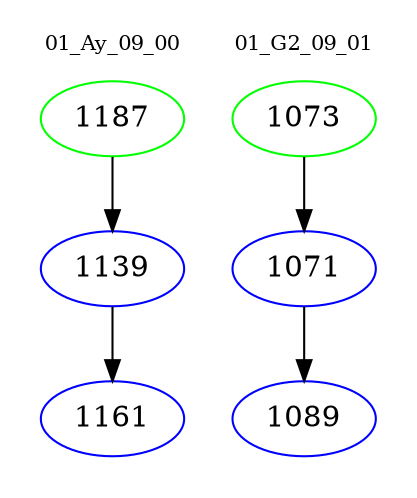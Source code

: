 digraph{
subgraph cluster_0 {
color = white
label = "01_Ay_09_00";
fontsize=10;
T0_1187 [label="1187", color="green"]
T0_1187 -> T0_1139 [color="black"]
T0_1139 [label="1139", color="blue"]
T0_1139 -> T0_1161 [color="black"]
T0_1161 [label="1161", color="blue"]
}
subgraph cluster_1 {
color = white
label = "01_G2_09_01";
fontsize=10;
T1_1073 [label="1073", color="green"]
T1_1073 -> T1_1071 [color="black"]
T1_1071 [label="1071", color="blue"]
T1_1071 -> T1_1089 [color="black"]
T1_1089 [label="1089", color="blue"]
}
}
